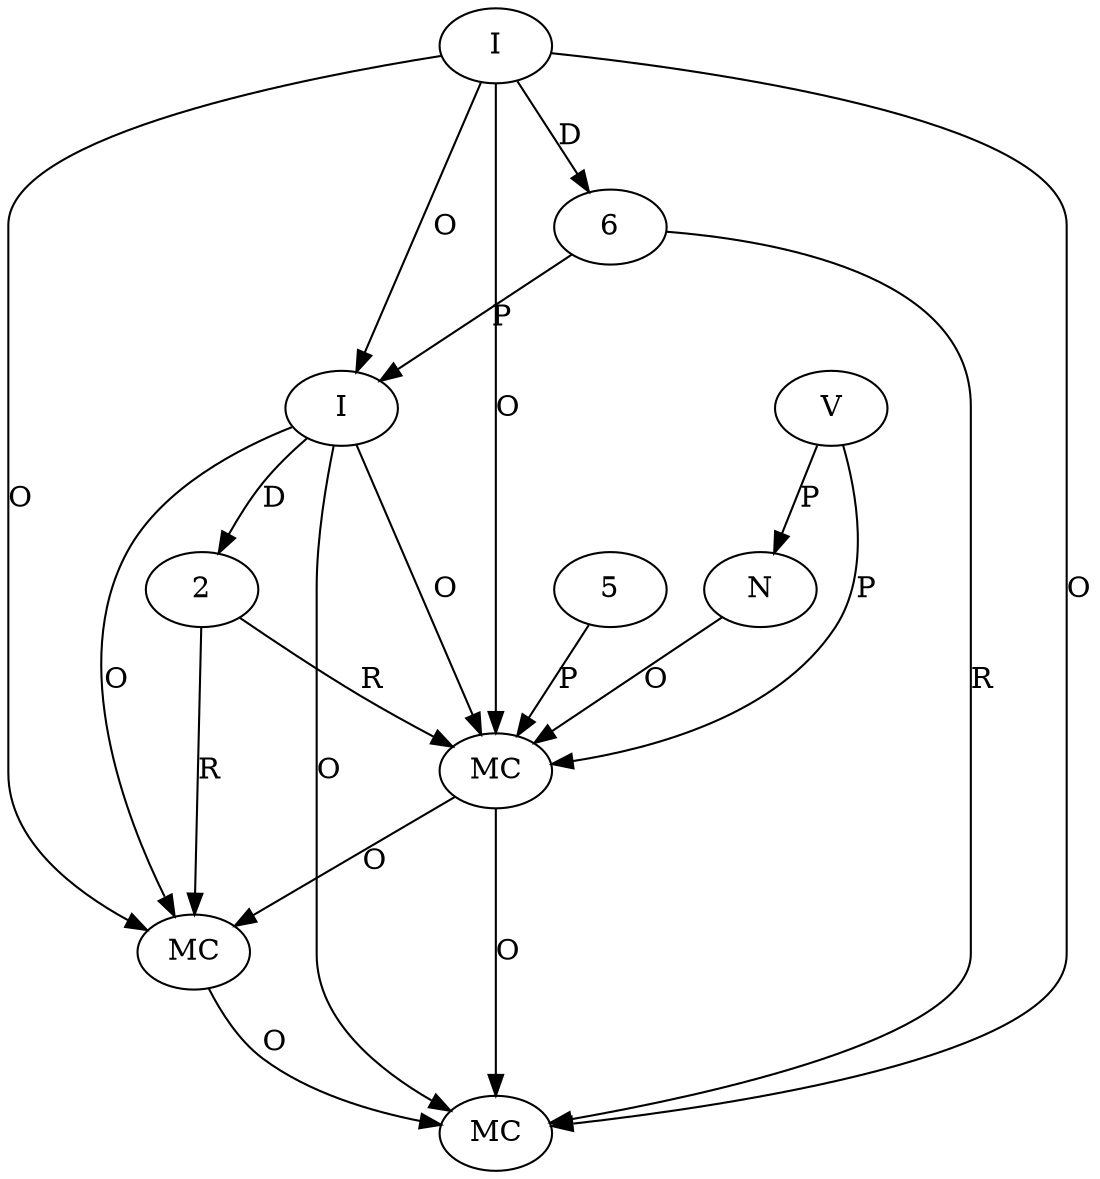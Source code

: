 digraph "AUG" {

  1 [ label="MC" s="flush()" t="Flushable" l="148" ];
  2 [ t="ObjectOutputStream" n="oos" ];
  3 [ label="MC" s="writeObject()" t="ObjectOutput" l="147" ];
  4 [ label="I" t="ObjectOutputStream" l="146" ];
  5 [ t="HashMap" v="null" n="iMap" ];
  6 [ t="ByteArrayOutputStream" n="baos" ];
  7 [ label="MC" s="toByteArray()" t="ByteArrayOutputStream" l="152" ];
  8 [ label="I" t="ByteArrayOutputStream" l="145" ];
  9 [ label="V" t="Object" n="Object" ];
  10 [ label="N" ];
  2 -> 1 [ label="R" ];
  4 -> 1 [ label="O" ];
  3 -> 1 [ label="O" ];
  8 -> 1 [ label="O" ];
  4 -> 2 [ label="D" ];
  2 -> 3 [ label="R" ];
  8 -> 3 [ label="O" ];
  5 -> 3 [ label="P" ];
  4 -> 3 [ label="O" ];
  8 -> 4 [ label="O" ];
  6 -> 4 [ label="P" ];
  8 -> 6 [ label="D" ];
  8 -> 7 [ label="O" ];
  6 -> 7 [ label="R" ];
  4 -> 7 [ label="O" ];
  1 -> 7 [ label="O" ];
  3 -> 7 [ label="O" ];
  9 -> 10 [ label="P" ];
  9 -> 3 [ label="P" ];
  10 -> 3 [ label="O" ];
}
